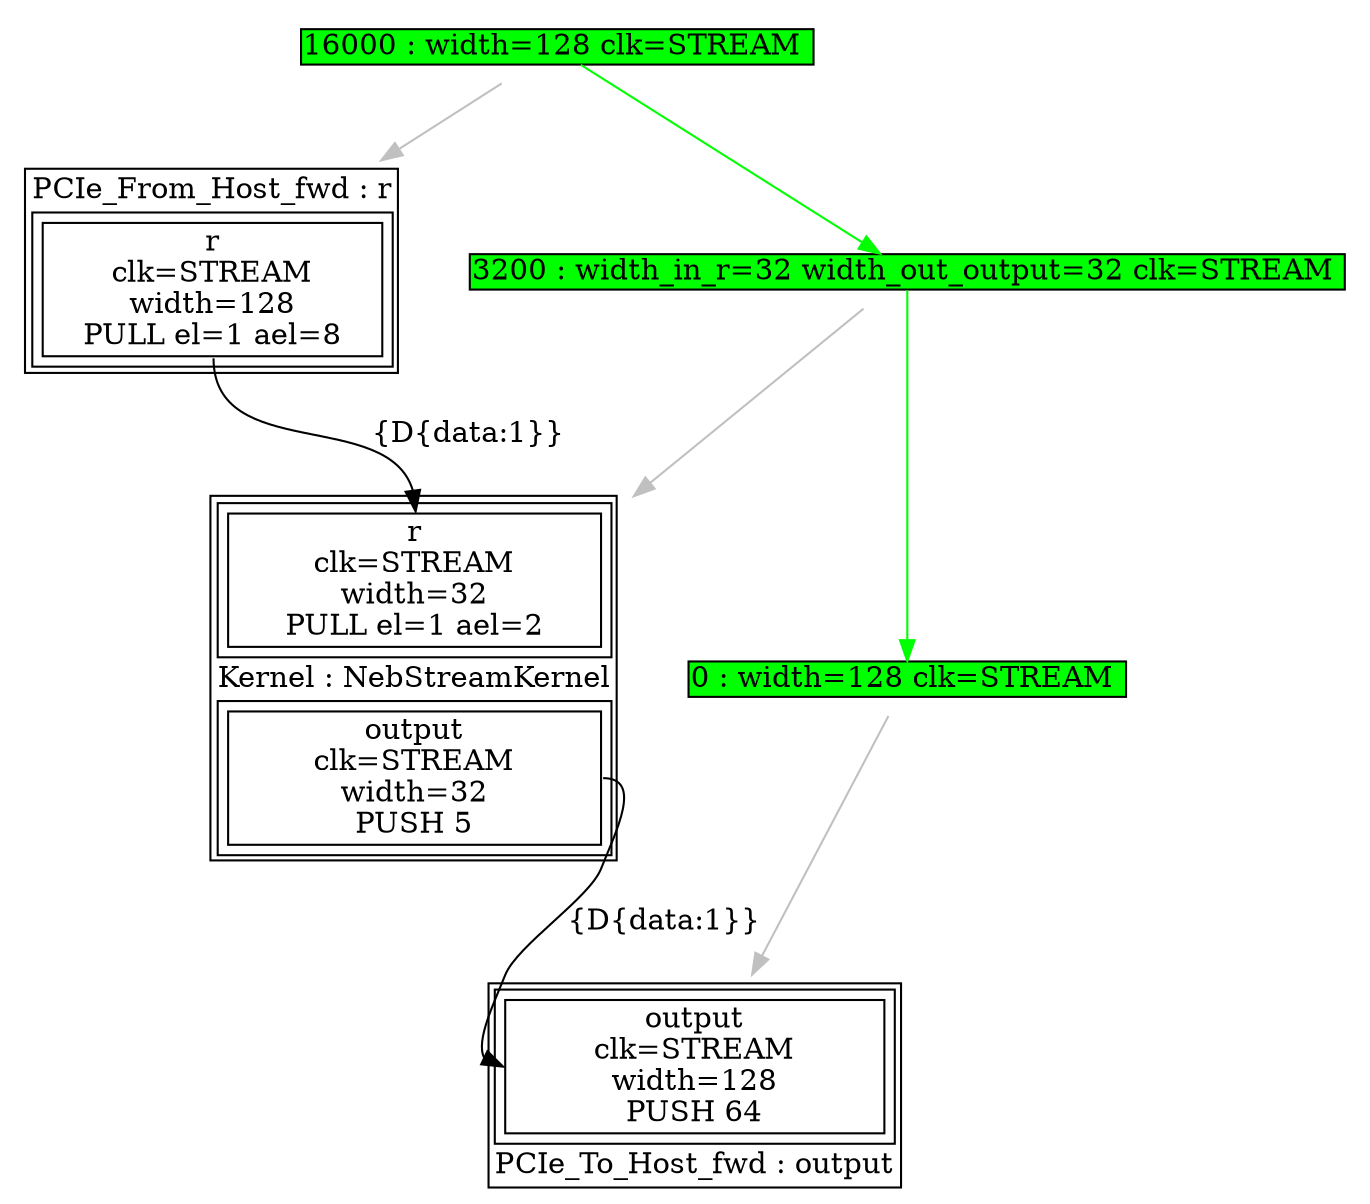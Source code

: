 digraph manager_compiler_graph {
NebStreamKernel[shape=plaintext, label=<<TABLE  BORDER="1" CELLPADDING="1" CELLSPACING="1"><TR><TD BGCOLOR="white" BORDER="0" PORT="inputs" ROWSPAN="1" COLSPAN="1"><TABLE  BORDER="1" CELLPADDING="1" CELLSPACING="4"><TR><TD BGCOLOR="white" BORDER="1" PORT="r" ROWSPAN="1" COLSPAN="1">r<BR/>clk=STREAM<BR/>width=32<BR/>PULL el=1 ael=2</TD></TR></TABLE></TD></TR><TR><TD BGCOLOR="white" BORDER="0" PORT="node_info" ROWSPAN="1" COLSPAN="1">Kernel : NebStreamKernel</TD></TR><TR><TD BGCOLOR="white" BORDER="0" PORT="outputs" ROWSPAN="1" COLSPAN="1"><TABLE  BORDER="1" CELLPADDING="1" CELLSPACING="4"><TR><TD BGCOLOR="white" BORDER="1" PORT="output" ROWSPAN="1" COLSPAN="1">output<BR/>clk=STREAM<BR/>width=32<BR/>PUSH 5</TD></TR></TABLE></TD></TR></TABLE>>];
NebStreamKernel_assign -> output_assign[color=green headport="assignment_2" tailport="assignment_6"];
NebStreamKernel_assign[shape=plaintext, label=<<TABLE  BORDER="0" CELLPADDING="0" CELLSPACING="0"><TR><TD BGCOLOR="green" BORDER="1" PORT="assignment_6" ROWSPAN="1" COLSPAN="1">3200 : width_in_r=32 width_out_output=32 clk=STREAM </TD></TR></TABLE>>];
NebStreamKernel_assign -> NebStreamKernel[color=gray];
r[shape=plaintext, label=<<TABLE  BORDER="1" CELLPADDING="1" CELLSPACING="1"><TR><TD BGCOLOR="white" BORDER="0" PORT="node_info" ROWSPAN="1" COLSPAN="1">PCIe_From_Host_fwd : r</TD></TR><TR><TD BGCOLOR="white" BORDER="0" PORT="outputs" ROWSPAN="1" COLSPAN="1"><TABLE  BORDER="1" CELLPADDING="1" CELLSPACING="4"><TR><TD BGCOLOR="white" BORDER="1" PORT="r" ROWSPAN="1" COLSPAN="1">r<BR/>clk=STREAM<BR/>width=128<BR/>PULL el=1 ael=8</TD></TR></TABLE></TD></TR></TABLE>>];
r_assign -> NebStreamKernel_assign[color=green headport="assignment_6" tailport="assignment_9"];
r_assign[shape=plaintext, label=<<TABLE  BORDER="0" CELLPADDING="0" CELLSPACING="0"><TR><TD BGCOLOR="green" BORDER="1" PORT="assignment_9" ROWSPAN="1" COLSPAN="1">16000 : width=128 clk=STREAM </TD></TR></TABLE>>];
r_assign -> r[color=gray];
output[shape=plaintext, label=<<TABLE  BORDER="1" CELLPADDING="1" CELLSPACING="1"><TR><TD BGCOLOR="white" BORDER="0" PORT="inputs" ROWSPAN="1" COLSPAN="1"><TABLE  BORDER="1" CELLPADDING="1" CELLSPACING="4"><TR><TD BGCOLOR="white" BORDER="1" PORT="output" ROWSPAN="1" COLSPAN="1">output<BR/>clk=STREAM<BR/>width=128<BR/>PUSH 64</TD></TR></TABLE></TD></TR><TR><TD BGCOLOR="white" BORDER="0" PORT="node_info" ROWSPAN="1" COLSPAN="1">PCIe_To_Host_fwd : output</TD></TR></TABLE>>];
output_assign[shape=plaintext, label=<<TABLE  BORDER="0" CELLPADDING="0" CELLSPACING="0"><TR><TD BGCOLOR="green" BORDER="1" PORT="assignment_2" ROWSPAN="1" COLSPAN="1">0 : width=128 clk=STREAM </TD></TR></TABLE>>];
output_assign -> output[color=gray];
r -> NebStreamKernel [headport="r" tailport="r" label="{D{data:1}}"]
NebStreamKernel -> output [headport="output" tailport="output" label="{D{data:1}}"]
}
